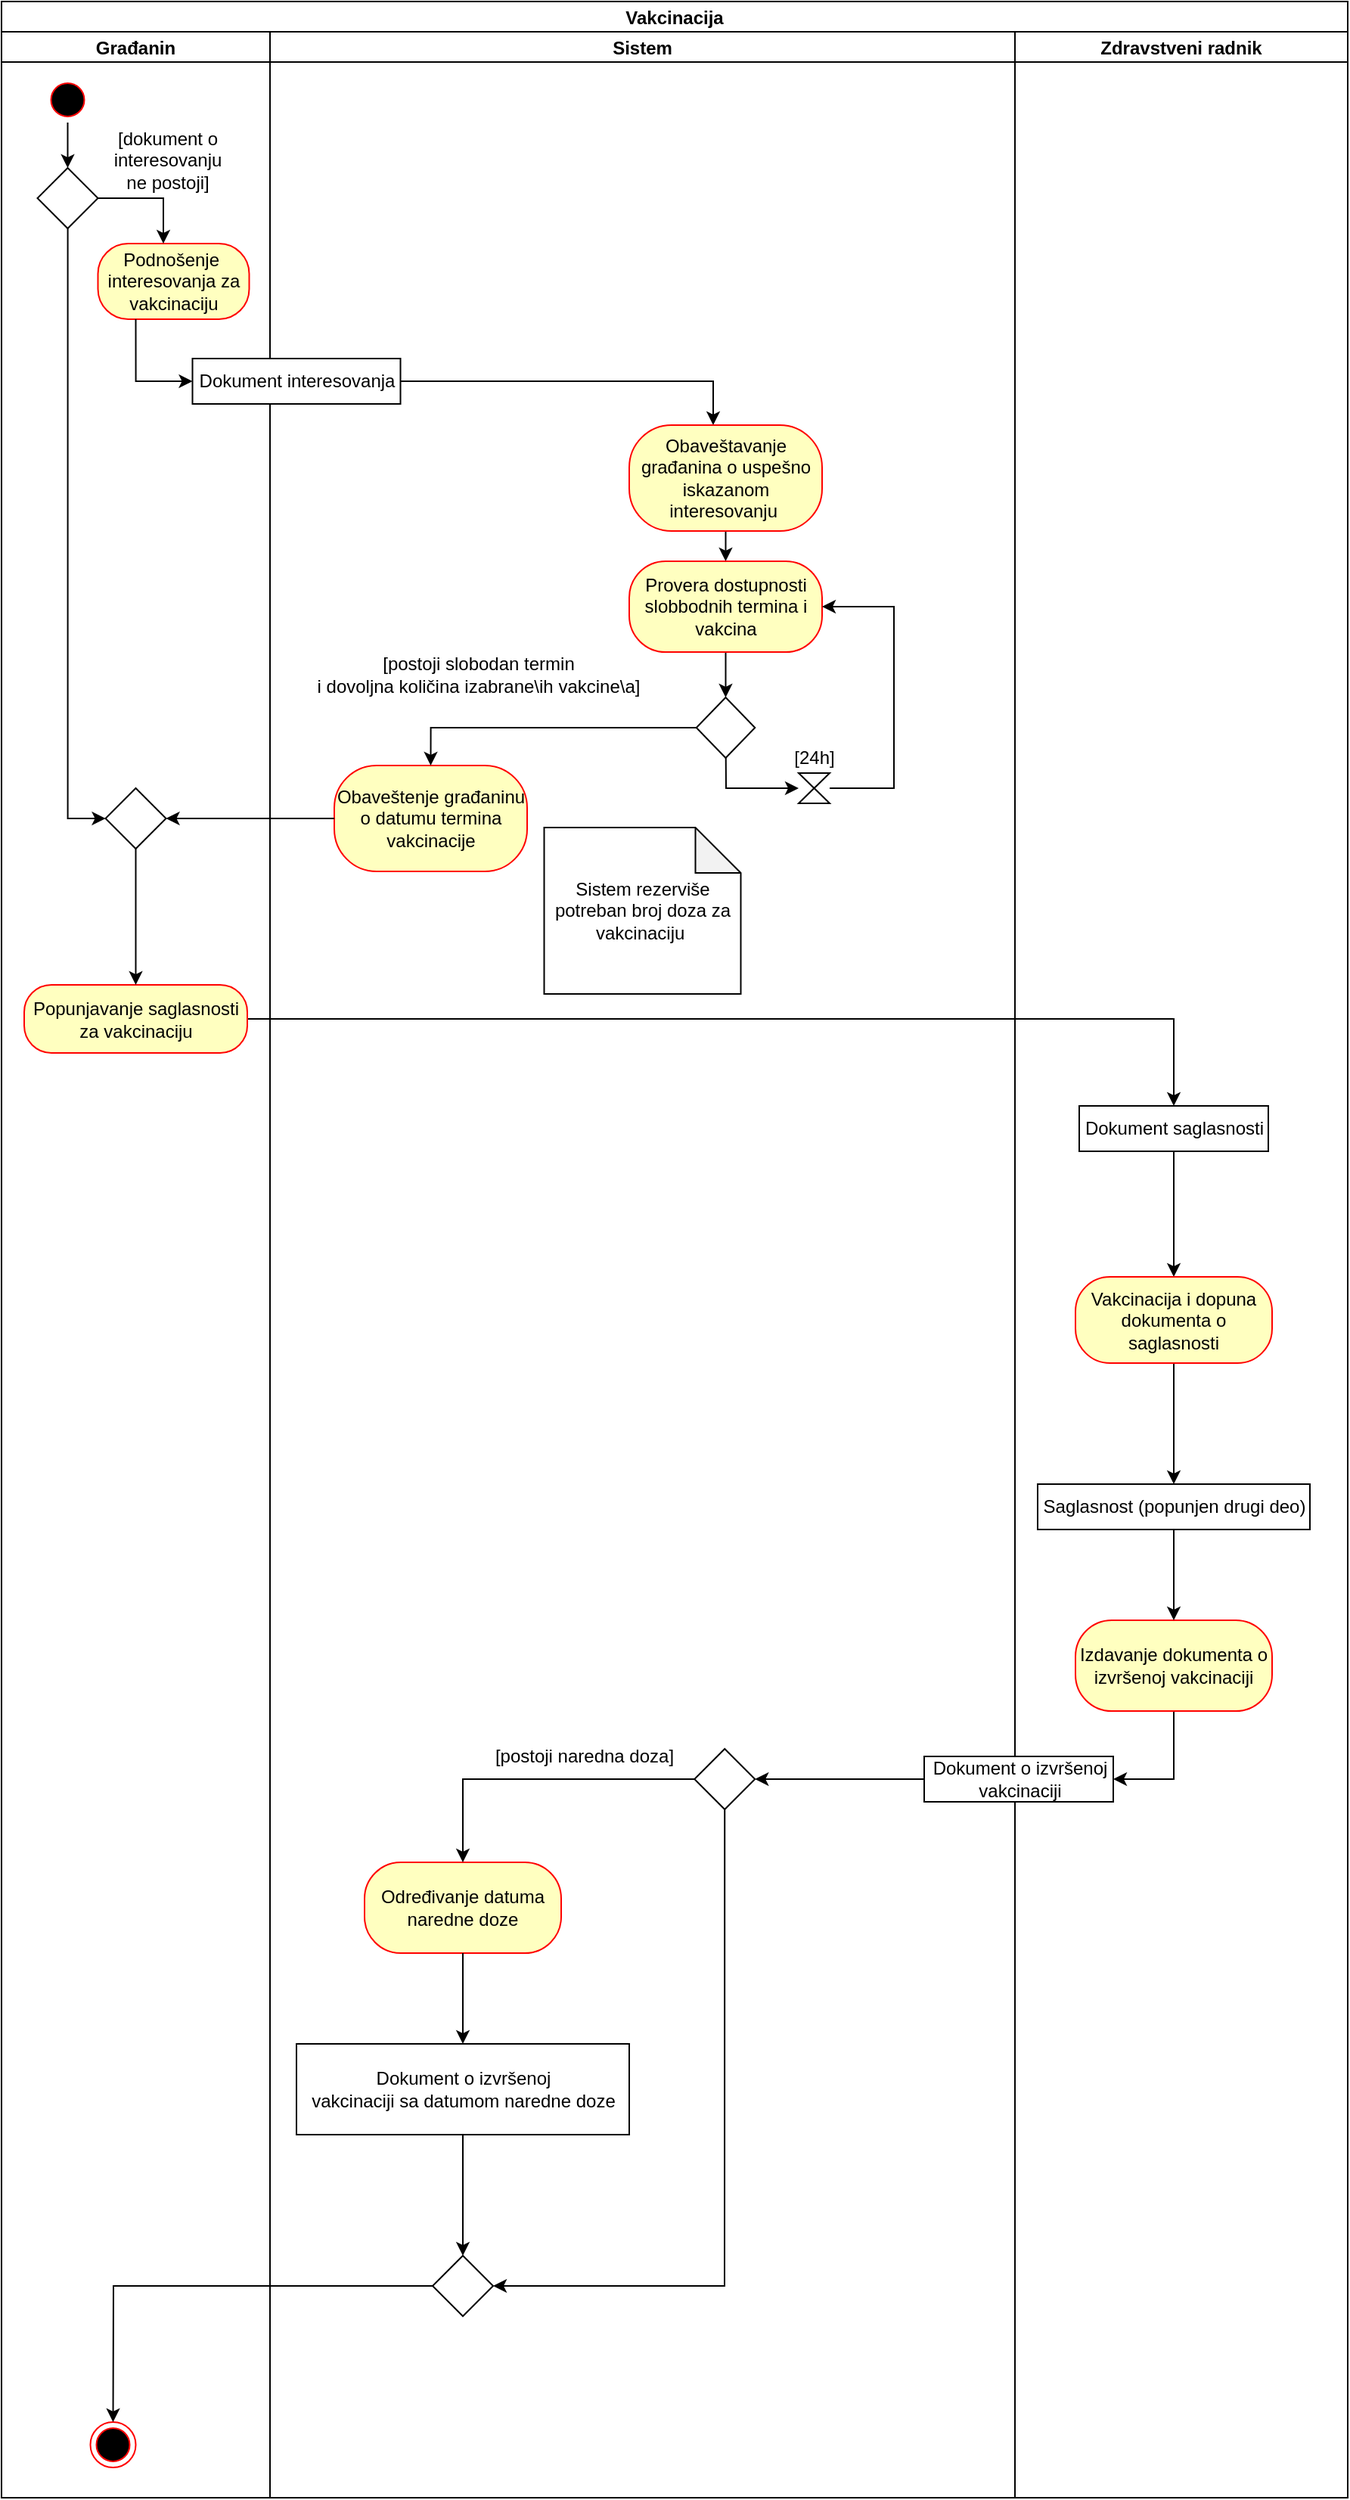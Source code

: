 <mxfile version="15.9.3" type="device" pages="5"><diagram id="33IVLyP4mgQPhfl2UcR4" name="Vakcinacija"><mxGraphModel dx="1422" dy="762" grid="1" gridSize="10" guides="1" tooltips="1" connect="1" arrows="1" fold="1" page="1" pageScale="1" pageWidth="827" pageHeight="1169" math="0" shadow="0"><root><mxCell id="0"/><mxCell id="1" parent="0"/><mxCell id="WZYUYgI-H-ZdLGTdpeeb-1" value="Vakcinacija" style="swimlane;childLayout=stackLayout;resizeParent=1;resizeParentMax=0;startSize=20;" parent="1" vertex="1"><mxGeometry x="50" y="104" width="890" height="1650" as="geometry"><mxRectangle x="120" y="40" width="60" height="20" as="alternateBounds"/></mxGeometry></mxCell><mxCell id="_SJv_Z0OjM-rVTBWYZRx-2" style="edgeStyle=orthogonalEdgeStyle;rounded=0;orthogonalLoop=1;jettySize=auto;html=1;" parent="WZYUYgI-H-ZdLGTdpeeb-1" source="7mibYmHkULEOjPIXgUXd-1" target="7mibYmHkULEOjPIXgUXd-3" edge="1"><mxGeometry relative="1" as="geometry"><Array as="points"><mxPoint x="775" y="673"/></Array></mxGeometry></mxCell><mxCell id="WZYUYgI-H-ZdLGTdpeeb-2" value="Građanin" style="swimlane;startSize=20;" parent="WZYUYgI-H-ZdLGTdpeeb-1" vertex="1"><mxGeometry y="20" width="177.5" height="1630" as="geometry"/></mxCell><mxCell id="qLd3lFLCdC5xn_12pDc9-17" style="edgeStyle=none;rounded=0;orthogonalLoop=1;jettySize=auto;html=1;exitX=0.5;exitY=1;exitDx=0;exitDy=0;entryX=0.5;entryY=0;entryDx=0;entryDy=0;" parent="WZYUYgI-H-ZdLGTdpeeb-2" source="WZYUYgI-H-ZdLGTdpeeb-5" target="KmwtGUYrI4ig9PqVU7gs-1" edge="1"><mxGeometry relative="1" as="geometry"/></mxCell><mxCell id="WZYUYgI-H-ZdLGTdpeeb-5" value="" style="ellipse;html=1;shape=startState;fillColor=#000000;strokeColor=#ff0000;" parent="WZYUYgI-H-ZdLGTdpeeb-2" vertex="1"><mxGeometry x="28.75" y="30" width="30" height="30" as="geometry"/></mxCell><mxCell id="7mibYmHkULEOjPIXgUXd-1" value="Popunjavanje saglasnosti za vakcinaciju" style="rounded=1;whiteSpace=wrap;html=1;arcSize=40;fontColor=#000000;fillColor=#ffffc0;strokeColor=#ff0000;" parent="WZYUYgI-H-ZdLGTdpeeb-2" vertex="1"><mxGeometry x="15" y="630" width="147.5" height="45" as="geometry"/></mxCell><mxCell id="fUcydhWNrN4eE6JRERd_-19" value="" style="ellipse;html=1;shape=endState;fillColor=#000000;strokeColor=#ff0000;" parent="WZYUYgI-H-ZdLGTdpeeb-2" vertex="1"><mxGeometry x="58.75" y="1580" width="30" height="30" as="geometry"/></mxCell><mxCell id="KmwtGUYrI4ig9PqVU7gs-1" value="" style="rhombus;whiteSpace=wrap;html=1;" parent="WZYUYgI-H-ZdLGTdpeeb-2" vertex="1"><mxGeometry x="23.75" y="90" width="40" height="40" as="geometry"/></mxCell><mxCell id="se1G548iApxNnTeFtrBl-1" style="edgeStyle=none;rounded=0;orthogonalLoop=1;jettySize=auto;html=1;entryX=0.5;entryY=0;entryDx=0;entryDy=0;" parent="WZYUYgI-H-ZdLGTdpeeb-2" source="KmwtGUYrI4ig9PqVU7gs-4" target="7mibYmHkULEOjPIXgUXd-1" edge="1"><mxGeometry relative="1" as="geometry"/></mxCell><mxCell id="KmwtGUYrI4ig9PqVU7gs-4" value="" style="rhombus;whiteSpace=wrap;html=1;" parent="WZYUYgI-H-ZdLGTdpeeb-2" vertex="1"><mxGeometry x="68.75" y="500" width="40" height="40" as="geometry"/></mxCell><mxCell id="WZYUYgI-H-ZdLGTdpeeb-7" value="Podnošenje&amp;nbsp; interesovanja za vakcinaciju" style="rounded=1;whiteSpace=wrap;html=1;arcSize=40;fontColor=#000000;fillColor=#ffffc0;strokeColor=#ff0000;" parent="WZYUYgI-H-ZdLGTdpeeb-2" vertex="1"><mxGeometry x="63.75" y="140" width="100" height="50" as="geometry"/></mxCell><mxCell id="KmwtGUYrI4ig9PqVU7gs-2" style="edgeStyle=orthogonalEdgeStyle;rounded=0;orthogonalLoop=1;jettySize=auto;html=1;" parent="WZYUYgI-H-ZdLGTdpeeb-2" source="KmwtGUYrI4ig9PqVU7gs-1" target="WZYUYgI-H-ZdLGTdpeeb-7" edge="1"><mxGeometry relative="1" as="geometry"><Array as="points"><mxPoint x="107" y="110"/></Array></mxGeometry></mxCell><mxCell id="KmwtGUYrI4ig9PqVU7gs-6" value="[dokument o interesovanju ne postoji]" style="text;html=1;strokeColor=none;fillColor=none;align=center;verticalAlign=middle;whiteSpace=wrap;rounded=0;" parent="WZYUYgI-H-ZdLGTdpeeb-2" vertex="1"><mxGeometry x="80" y="70" width="60" height="30" as="geometry"/></mxCell><mxCell id="KmwtGUYrI4ig9PqVU7gs-3" style="edgeStyle=orthogonalEdgeStyle;rounded=0;orthogonalLoop=1;jettySize=auto;html=1;entryX=0;entryY=0.5;entryDx=0;entryDy=0;" parent="WZYUYgI-H-ZdLGTdpeeb-2" source="KmwtGUYrI4ig9PqVU7gs-1" target="KmwtGUYrI4ig9PqVU7gs-4" edge="1"><mxGeometry relative="1" as="geometry"><mxPoint x="60" y="330" as="targetPoint"/><Array as="points"><mxPoint x="44" y="520"/></Array></mxGeometry></mxCell><mxCell id="7G61daLXS4kwIa1Gh36e-4" style="edgeStyle=orthogonalEdgeStyle;rounded=0;orthogonalLoop=1;jettySize=auto;html=1;entryX=0;entryY=0.5;entryDx=0;entryDy=0;exitX=0.25;exitY=1;exitDx=0;exitDy=0;" parent="WZYUYgI-H-ZdLGTdpeeb-1" source="WZYUYgI-H-ZdLGTdpeeb-7" target="ixv0ebupnfU1UQiIRsgf-13" edge="1"><mxGeometry relative="1" as="geometry"><mxPoint x="25" y="251" as="targetPoint"/><mxPoint x="-120" y="226" as="sourcePoint"/><Array as="points"><mxPoint x="89" y="251"/></Array></mxGeometry></mxCell><mxCell id="WZYUYgI-H-ZdLGTdpeeb-3" value="Sistem" style="swimlane;startSize=20;" parent="WZYUYgI-H-ZdLGTdpeeb-1" vertex="1"><mxGeometry x="177.5" y="20" width="492.5" height="1630" as="geometry"/></mxCell><mxCell id="ixv0ebupnfU1UQiIRsgf-2" value="" style="rhombus;whiteSpace=wrap;html=1;" parent="WZYUYgI-H-ZdLGTdpeeb-3" vertex="1"><mxGeometry x="281.87" y="440" width="38.75" height="40" as="geometry"/></mxCell><mxCell id="ixv0ebupnfU1UQiIRsgf-7" value="[postoji slobodan termin &lt;br&gt;i dovoljna količina izabrane\ih vakcine\a]" style="text;html=1;align=center;verticalAlign=middle;resizable=0;points=[];autosize=1;strokeColor=none;fillColor=none;" parent="WZYUYgI-H-ZdLGTdpeeb-3" vertex="1"><mxGeometry x="22.5" y="410" width="230" height="30" as="geometry"/></mxCell><mxCell id="ixv0ebupnfU1UQiIRsgf-10" style="edgeStyle=orthogonalEdgeStyle;rounded=0;orthogonalLoop=1;jettySize=auto;html=1;exitX=1;exitY=0.5;exitDx=0;exitDy=0;" parent="WZYUYgI-H-ZdLGTdpeeb-3" source="ixv0ebupnfU1UQiIRsgf-13" target="ixv0ebupnfU1UQiIRsgf-12" edge="1"><mxGeometry relative="1" as="geometry"><Array as="points"><mxPoint x="293" y="231"/></Array><mxPoint x="17.5" y="301" as="targetPoint"/></mxGeometry></mxCell><mxCell id="ixv0ebupnfU1UQiIRsgf-11" style="edgeStyle=orthogonalEdgeStyle;rounded=0;orthogonalLoop=1;jettySize=auto;html=1;entryX=0.5;entryY=0;entryDx=0;entryDy=0;" parent="WZYUYgI-H-ZdLGTdpeeb-3" source="ixv0ebupnfU1UQiIRsgf-12" target="se1G548iApxNnTeFtrBl-5" edge="1"><mxGeometry relative="1" as="geometry"><mxPoint x="301.3" y="390.05" as="targetPoint"/></mxGeometry></mxCell><mxCell id="ixv0ebupnfU1UQiIRsgf-12" value="Obaveštavanje građanina o uspešno iskazanom interesovanju&amp;nbsp;" style="rounded=1;whiteSpace=wrap;html=1;arcSize=40;fontColor=#000000;fillColor=#ffffc0;strokeColor=#ff0000;" parent="WZYUYgI-H-ZdLGTdpeeb-3" vertex="1"><mxGeometry x="237.5" y="260" width="127.5" height="70" as="geometry"/></mxCell><mxCell id="ixv0ebupnfU1UQiIRsgf-13" value="Dokument interesovanja" style="html=1;" parent="WZYUYgI-H-ZdLGTdpeeb-3" vertex="1"><mxGeometry x="-51.25" y="216" width="137.5" height="30" as="geometry"/></mxCell><mxCell id="ixv0ebupnfU1UQiIRsgf-29" value="Obaveštenje građaninu o datumu termina vakcinacije" style="rounded=1;whiteSpace=wrap;html=1;arcSize=40;fontColor=#000000;fillColor=#ffffc0;strokeColor=#ff0000;" parent="WZYUYgI-H-ZdLGTdpeeb-3" vertex="1"><mxGeometry x="42.5" y="485" width="127.5" height="70" as="geometry"/></mxCell><mxCell id="ixv0ebupnfU1UQiIRsgf-6" style="edgeStyle=orthogonalEdgeStyle;rounded=0;orthogonalLoop=1;jettySize=auto;html=1;exitX=0;exitY=0.5;exitDx=0;exitDy=0;entryX=0.5;entryY=0;entryDx=0;entryDy=0;" parent="WZYUYgI-H-ZdLGTdpeeb-3" source="ixv0ebupnfU1UQiIRsgf-2" target="ixv0ebupnfU1UQiIRsgf-29" edge="1"><mxGeometry relative="1" as="geometry"><mxPoint x="202.5" y="470" as="targetPoint"/><mxPoint x="112.5" y="410" as="sourcePoint"/><Array as="points"><mxPoint x="106" y="460"/></Array></mxGeometry></mxCell><mxCell id="se1G548iApxNnTeFtrBl-3" style="edgeStyle=none;rounded=0;orthogonalLoop=1;jettySize=auto;html=1;entryX=0.5;entryY=1;entryDx=0;entryDy=0;" parent="WZYUYgI-H-ZdLGTdpeeb-3" source="ixv0ebupnfU1UQiIRsgf-2" target="ixv0ebupnfU1UQiIRsgf-2" edge="1"><mxGeometry relative="1" as="geometry"><mxPoint x="402.5" y="410.0" as="targetPoint"/></mxGeometry></mxCell><mxCell id="se1G548iApxNnTeFtrBl-7" style="edgeStyle=none;rounded=0;orthogonalLoop=1;jettySize=auto;html=1;entryX=0.5;entryY=0;entryDx=0;entryDy=0;" parent="WZYUYgI-H-ZdLGTdpeeb-3" source="se1G548iApxNnTeFtrBl-5" target="ixv0ebupnfU1UQiIRsgf-2" edge="1"><mxGeometry relative="1" as="geometry"/></mxCell><mxCell id="se1G548iApxNnTeFtrBl-5" value="Provera dostupnosti slobbodnih termina i vakcina" style="rounded=1;whiteSpace=wrap;html=1;arcSize=40;fontColor=#000000;fillColor=#ffffc0;strokeColor=#ff0000;" parent="WZYUYgI-H-ZdLGTdpeeb-3" vertex="1"><mxGeometry x="237.5" y="350" width="127.5" height="60" as="geometry"/></mxCell><mxCell id="se1G548iApxNnTeFtrBl-6" style="edgeStyle=none;rounded=0;orthogonalLoop=1;jettySize=auto;html=1;entryX=0;entryY=0.5;entryDx=0;entryDy=0;" parent="WZYUYgI-H-ZdLGTdpeeb-3" source="ixv0ebupnfU1UQiIRsgf-2" target="se1G548iApxNnTeFtrBl-8" edge="1"><mxGeometry relative="1" as="geometry"><mxPoint x="301.5" y="530" as="targetPoint"/><Array as="points"><mxPoint x="301.5" y="500"/><mxPoint x="312.5" y="500"/><mxPoint x="332.5" y="500"/></Array></mxGeometry></mxCell><mxCell id="se1G548iApxNnTeFtrBl-12" style="edgeStyle=none;rounded=0;orthogonalLoop=1;jettySize=auto;html=1;entryX=1;entryY=0.5;entryDx=0;entryDy=0;" parent="WZYUYgI-H-ZdLGTdpeeb-3" source="se1G548iApxNnTeFtrBl-8" target="se1G548iApxNnTeFtrBl-5" edge="1"><mxGeometry relative="1" as="geometry"><Array as="points"><mxPoint x="412.5" y="500"/><mxPoint x="412.5" y="380"/></Array></mxGeometry></mxCell><mxCell id="se1G548iApxNnTeFtrBl-8" value="" style="shape=collate;whiteSpace=wrap;html=1;" parent="WZYUYgI-H-ZdLGTdpeeb-3" vertex="1"><mxGeometry x="349.5" y="490" width="20.5" height="20" as="geometry"/></mxCell><mxCell id="se1G548iApxNnTeFtrBl-11" value="[24h]" style="text;html=1;align=center;verticalAlign=middle;resizable=0;points=[];autosize=1;strokeColor=none;fillColor=none;" parent="WZYUYgI-H-ZdLGTdpeeb-3" vertex="1"><mxGeometry x="339.75" y="470" width="40" height="20" as="geometry"/></mxCell><mxCell id="qLd3lFLCdC5xn_12pDc9-8" style="edgeStyle=none;rounded=0;orthogonalLoop=1;jettySize=auto;html=1;entryX=1;entryY=0.5;entryDx=0;entryDy=0;" parent="WZYUYgI-H-ZdLGTdpeeb-3" source="se1G548iApxNnTeFtrBl-24" target="qLd3lFLCdC5xn_12pDc9-7" edge="1"><mxGeometry relative="1" as="geometry"><Array as="points"><mxPoint x="300.5" y="1490"/></Array></mxGeometry></mxCell><mxCell id="se1G548iApxNnTeFtrBl-24" value="" style="rhombus;whiteSpace=wrap;html=1;" parent="WZYUYgI-H-ZdLGTdpeeb-3" vertex="1"><mxGeometry x="280.62" y="1135" width="40" height="40" as="geometry"/></mxCell><mxCell id="qLd3lFLCdC5xn_12pDc9-3" value="Određivanje datuma naredne doze" style="rounded=1;whiteSpace=wrap;html=1;arcSize=40;fontColor=#000000;fillColor=#ffffc0;strokeColor=#ff0000;" parent="WZYUYgI-H-ZdLGTdpeeb-3" vertex="1"><mxGeometry x="62.5" y="1210" width="130" height="60" as="geometry"/></mxCell><mxCell id="qLd3lFLCdC5xn_12pDc9-1" style="edgeStyle=none;rounded=0;orthogonalLoop=1;jettySize=auto;html=1;entryX=0.5;entryY=0;entryDx=0;entryDy=0;" parent="WZYUYgI-H-ZdLGTdpeeb-3" source="se1G548iApxNnTeFtrBl-24" target="qLd3lFLCdC5xn_12pDc9-3" edge="1"><mxGeometry relative="1" as="geometry"><mxPoint x="132.5" y="1160" as="targetPoint"/><Array as="points"><mxPoint x="127.5" y="1155"/></Array></mxGeometry></mxCell><mxCell id="qLd3lFLCdC5xn_12pDc9-4" value="[postoji naredna doza]" style="text;html=1;align=center;verticalAlign=middle;resizable=0;points=[];autosize=1;strokeColor=none;fillColor=none;" parent="WZYUYgI-H-ZdLGTdpeeb-3" vertex="1"><mxGeometry x="142.5" y="1130" width="130" height="20" as="geometry"/></mxCell><mxCell id="qLd3lFLCdC5xn_12pDc9-7" value="" style="rhombus;whiteSpace=wrap;html=1;" parent="WZYUYgI-H-ZdLGTdpeeb-3" vertex="1"><mxGeometry x="107.5" y="1470" width="40" height="40" as="geometry"/></mxCell><mxCell id="qLd3lFLCdC5xn_12pDc9-11" style="edgeStyle=none;rounded=0;orthogonalLoop=1;jettySize=auto;html=1;entryX=0.5;entryY=0;entryDx=0;entryDy=0;" parent="WZYUYgI-H-ZdLGTdpeeb-3" source="qLd3lFLCdC5xn_12pDc9-10" target="qLd3lFLCdC5xn_12pDc9-7" edge="1"><mxGeometry relative="1" as="geometry"/></mxCell><mxCell id="qLd3lFLCdC5xn_12pDc9-10" value="Dokument o izvršenoj&lt;br&gt;vakcinaciji sa datumom naredne doze" style="html=1;" parent="WZYUYgI-H-ZdLGTdpeeb-3" vertex="1"><mxGeometry x="17.5" y="1330" width="220" height="60" as="geometry"/></mxCell><mxCell id="qLd3lFLCdC5xn_12pDc9-9" style="edgeStyle=none;rounded=0;orthogonalLoop=1;jettySize=auto;html=1;entryX=0.5;entryY=0;entryDx=0;entryDy=0;" parent="WZYUYgI-H-ZdLGTdpeeb-3" source="qLd3lFLCdC5xn_12pDc9-3" target="qLd3lFLCdC5xn_12pDc9-10" edge="1"><mxGeometry relative="1" as="geometry"><mxPoint x="127.5" y="1320" as="targetPoint"/></mxGeometry></mxCell><mxCell id="qLd3lFLCdC5xn_12pDc9-16" value="Sistem rezerviše potreban broj doza za vakcinaciju&amp;nbsp;" style="shape=note;whiteSpace=wrap;html=1;backgroundOutline=1;darkOpacity=0.05;" parent="WZYUYgI-H-ZdLGTdpeeb-3" vertex="1"><mxGeometry x="181.25" y="526" width="130" height="110" as="geometry"/></mxCell><mxCell id="fUcydhWNrN4eE6JRERd_-1" value="Zdravstveni radnik" style="swimlane;startSize=20;" parent="WZYUYgI-H-ZdLGTdpeeb-1" vertex="1"><mxGeometry x="670" y="20" width="220" height="1630" as="geometry"/></mxCell><mxCell id="se1G548iApxNnTeFtrBl-17" style="edgeStyle=none;rounded=0;orthogonalLoop=1;jettySize=auto;html=1;entryX=1;entryY=0.5;entryDx=0;entryDy=0;" parent="fUcydhWNrN4eE6JRERd_-1" source="fUcydhWNrN4eE6JRERd_-12" target="fUcydhWNrN4eE6JRERd_-14" edge="1"><mxGeometry relative="1" as="geometry"><Array as="points"><mxPoint x="105" y="1155"/></Array></mxGeometry></mxCell><mxCell id="fUcydhWNrN4eE6JRERd_-12" value="Izdavanje dokumenta o izvršenoj vakcinaciji" style="rounded=1;whiteSpace=wrap;html=1;arcSize=40;fontColor=#000000;fillColor=#ffffc0;strokeColor=#ff0000;" parent="fUcydhWNrN4eE6JRERd_-1" vertex="1"><mxGeometry x="40" y="1050" width="130" height="60" as="geometry"/></mxCell><mxCell id="fUcydhWNrN4eE6JRERd_-14" value="Dokument o izvršenoj&lt;br&gt;vakcinaciji" style="html=1;" parent="fUcydhWNrN4eE6JRERd_-1" vertex="1"><mxGeometry x="-60" y="1140" width="125" height="30" as="geometry"/></mxCell><mxCell id="se1G548iApxNnTeFtrBl-13" style="edgeStyle=none;rounded=0;orthogonalLoop=1;jettySize=auto;html=1;entryX=0.5;entryY=0;entryDx=0;entryDy=0;" parent="fUcydhWNrN4eE6JRERd_-1" source="7mibYmHkULEOjPIXgUXd-3" target="_SJv_Z0OjM-rVTBWYZRx-1" edge="1"><mxGeometry relative="1" as="geometry"/></mxCell><mxCell id="7mibYmHkULEOjPIXgUXd-3" value="Dokument saglasnosti" style="html=1;" parent="fUcydhWNrN4eE6JRERd_-1" vertex="1"><mxGeometry x="42.5" y="710" width="125" height="30" as="geometry"/></mxCell><mxCell id="se1G548iApxNnTeFtrBl-14" style="edgeStyle=none;rounded=0;orthogonalLoop=1;jettySize=auto;html=1;entryX=0.5;entryY=0;entryDx=0;entryDy=0;" parent="fUcydhWNrN4eE6JRERd_-1" source="_SJv_Z0OjM-rVTBWYZRx-1" target="se1G548iApxNnTeFtrBl-15" edge="1"><mxGeometry relative="1" as="geometry"><mxPoint x="107.5" y="940" as="targetPoint"/></mxGeometry></mxCell><mxCell id="_SJv_Z0OjM-rVTBWYZRx-1" value="Vakcinacija i dopuna dokumenta o saglasnosti" style="rounded=1;whiteSpace=wrap;html=1;arcSize=40;fontColor=#000000;fillColor=#ffffc0;strokeColor=#ff0000;" parent="fUcydhWNrN4eE6JRERd_-1" vertex="1"><mxGeometry x="40" y="823" width="130" height="57" as="geometry"/></mxCell><mxCell id="se1G548iApxNnTeFtrBl-16" style="edgeStyle=none;rounded=0;orthogonalLoop=1;jettySize=auto;html=1;entryX=0.5;entryY=0;entryDx=0;entryDy=0;" parent="fUcydhWNrN4eE6JRERd_-1" source="se1G548iApxNnTeFtrBl-15" target="fUcydhWNrN4eE6JRERd_-12" edge="1"><mxGeometry relative="1" as="geometry"/></mxCell><mxCell id="se1G548iApxNnTeFtrBl-15" value="Saglasnost (popunjen drugi deo)" style="html=1;" parent="fUcydhWNrN4eE6JRERd_-1" vertex="1"><mxGeometry x="15" y="960" width="180" height="30" as="geometry"/></mxCell><mxCell id="se1G548iApxNnTeFtrBl-21" style="edgeStyle=none;rounded=0;orthogonalLoop=1;jettySize=auto;html=1;entryX=0;entryY=0.5;entryDx=0;entryDy=0;" parent="fUcydhWNrN4eE6JRERd_-1" source="fUcydhWNrN4eE6JRERd_-12" target="fUcydhWNrN4eE6JRERd_-12" edge="1"><mxGeometry relative="1" as="geometry"/></mxCell><mxCell id="se1G548iApxNnTeFtrBl-2" style="edgeStyle=none;rounded=0;orthogonalLoop=1;jettySize=auto;html=1;entryX=1;entryY=0.5;entryDx=0;entryDy=0;" parent="WZYUYgI-H-ZdLGTdpeeb-1" source="ixv0ebupnfU1UQiIRsgf-29" target="KmwtGUYrI4ig9PqVU7gs-4" edge="1"><mxGeometry relative="1" as="geometry"><Array as="points"/></mxGeometry></mxCell><mxCell id="qLd3lFLCdC5xn_12pDc9-12" style="edgeStyle=none;rounded=0;orthogonalLoop=1;jettySize=auto;html=1;exitX=0;exitY=0.5;exitDx=0;exitDy=0;entryX=0.5;entryY=0;entryDx=0;entryDy=0;" parent="WZYUYgI-H-ZdLGTdpeeb-1" source="qLd3lFLCdC5xn_12pDc9-7" target="fUcydhWNrN4eE6JRERd_-19" edge="1"><mxGeometry relative="1" as="geometry"><mxPoint x="70" y="1510" as="targetPoint"/><Array as="points"><mxPoint x="74" y="1510"/></Array></mxGeometry></mxCell><mxCell id="qLd3lFLCdC5xn_12pDc9-13" style="edgeStyle=none;rounded=0;orthogonalLoop=1;jettySize=auto;html=1;entryX=1;entryY=0.5;entryDx=0;entryDy=0;" parent="WZYUYgI-H-ZdLGTdpeeb-1" source="fUcydhWNrN4eE6JRERd_-14" target="se1G548iApxNnTeFtrBl-24" edge="1"><mxGeometry relative="1" as="geometry"/></mxCell></root></mxGraphModel></diagram><diagram id="gpC5VnWnCPUDE5yAkTMp" name="Digitalni zeleni sertifikat"><mxGraphModel dx="1422" dy="762" grid="1" gridSize="10" guides="1" tooltips="1" connect="1" arrows="1" fold="1" page="1" pageScale="1" pageWidth="827" pageHeight="1169" math="0" shadow="0"><root><mxCell id="-JWfKnLyfJhPGbS5UL5w-0"/><mxCell id="-JWfKnLyfJhPGbS5UL5w-1" parent="-JWfKnLyfJhPGbS5UL5w-0"/><mxCell id="W_Z4TiwhYJC7ny6SyZRd-0" value="Izdavanje digitalnog zelenog sertifikata" style="swimlane;childLayout=stackLayout;resizeParent=1;resizeParentMax=0;startSize=20;" parent="-JWfKnLyfJhPGbS5UL5w-1" vertex="1"><mxGeometry x="40" y="40" width="545" height="630" as="geometry"><mxRectangle x="120" y="40" width="60" height="20" as="alternateBounds"/></mxGeometry></mxCell><mxCell id="W_Z4TiwhYJC7ny6SyZRd-1" value="Građanin" style="swimlane;startSize=20;" parent="W_Z4TiwhYJC7ny6SyZRd-0" vertex="1"><mxGeometry y="20" width="175" height="610" as="geometry"/></mxCell><mxCell id="k0By9hYO_Fxo4fQUYb9A-1" style="edgeStyle=orthogonalEdgeStyle;rounded=0;orthogonalLoop=1;jettySize=auto;html=1;entryX=0.5;entryY=0;entryDx=0;entryDy=0;" parent="W_Z4TiwhYJC7ny6SyZRd-1" source="W_Z4TiwhYJC7ny6SyZRd-2" target="W_Z4TiwhYJC7ny6SyZRd-4" edge="1"><mxGeometry relative="1" as="geometry"/></mxCell><mxCell id="W_Z4TiwhYJC7ny6SyZRd-2" value="" style="ellipse;html=1;shape=startState;fillColor=#000000;strokeColor=#ff0000;" parent="W_Z4TiwhYJC7ny6SyZRd-1" vertex="1"><mxGeometry x="62.5" y="30" width="30" height="30" as="geometry"/></mxCell><mxCell id="wr_68pAYqVxHsSKgQIhq-3" style="edgeStyle=orthogonalEdgeStyle;rounded=0;orthogonalLoop=1;jettySize=auto;html=1;" parent="W_Z4TiwhYJC7ny6SyZRd-1" source="W_Z4TiwhYJC7ny6SyZRd-4" target="wr_68pAYqVxHsSKgQIhq-2" edge="1"><mxGeometry relative="1" as="geometry"><Array as="points"><mxPoint x="78" y="190"/><mxPoint x="78" y="190"/></Array></mxGeometry></mxCell><mxCell id="W_Z4TiwhYJC7ny6SyZRd-4" value="Podnošenje zahteva za digitalnim zelenim sertifikatom" style="rounded=1;whiteSpace=wrap;html=1;arcSize=40;fontColor=#000000;fillColor=#ffffc0;strokeColor=#ff0000;" parent="W_Z4TiwhYJC7ny6SyZRd-1" vertex="1"><mxGeometry x="22.5" y="110" width="110" height="60" as="geometry"/></mxCell><mxCell id="wr_68pAYqVxHsSKgQIhq-2" value="Zahtev za izdavanje&lt;br&gt;digitalnog zelenog &lt;br&gt;sertifikata&amp;nbsp;" style="html=1;" parent="W_Z4TiwhYJC7ny6SyZRd-1" vertex="1"><mxGeometry x="20" y="210" width="130" height="50" as="geometry"/></mxCell><mxCell id="wr_68pAYqVxHsSKgQIhq-6" style="edgeStyle=orthogonalEdgeStyle;rounded=0;orthogonalLoop=1;jettySize=auto;html=1;entryX=0;entryY=0.5;entryDx=0;entryDy=0;" parent="W_Z4TiwhYJC7ny6SyZRd-0" source="wr_68pAYqVxHsSKgQIhq-1" target="W_Z4TiwhYJC7ny6SyZRd-10" edge="1"><mxGeometry relative="1" as="geometry"><mxPoint x="392.5" y="336.255" as="targetPoint"/><Array as="points"/></mxGeometry></mxCell><mxCell id="W_Z4TiwhYJC7ny6SyZRd-5" value="Službenik" style="swimlane;startSize=20;" parent="W_Z4TiwhYJC7ny6SyZRd-0" vertex="1"><mxGeometry x="175" y="20" width="200" height="610" as="geometry"/></mxCell><mxCell id="k0By9hYO_Fxo4fQUYb9A-0" style="edgeStyle=orthogonalEdgeStyle;rounded=0;orthogonalLoop=1;jettySize=auto;html=1;entryX=0.5;entryY=0;entryDx=0;entryDy=0;" parent="W_Z4TiwhYJC7ny6SyZRd-5" source="wr_68pAYqVxHsSKgQIhq-1" edge="1"><mxGeometry relative="1" as="geometry"><mxPoint x="91.25" y="440" as="targetPoint"/></mxGeometry></mxCell><mxCell id="wr_68pAYqVxHsSKgQIhq-1" value="" style="rhombus;whiteSpace=wrap;html=1;" parent="W_Z4TiwhYJC7ny6SyZRd-5" vertex="1"><mxGeometry x="75" y="300" width="32.5" height="32.5" as="geometry"/></mxCell><mxCell id="wr_68pAYqVxHsSKgQIhq-8" style="edgeStyle=orthogonalEdgeStyle;rounded=0;orthogonalLoop=1;jettySize=auto;html=1;entryX=0.5;entryY=0;entryDx=0;entryDy=0;" parent="W_Z4TiwhYJC7ny6SyZRd-5" target="wr_68pAYqVxHsSKgQIhq-1" edge="1"><mxGeometry relative="1" as="geometry"><mxPoint x="91.333" y="260" as="sourcePoint"/><Array as="points"><mxPoint x="91.5" y="280"/></Array></mxGeometry></mxCell><mxCell id="wr_68pAYqVxHsSKgQIhq-7" value="Odluka o prihvatanju zahteva" style="rounded=1;whiteSpace=wrap;html=1;arcSize=40;fontColor=#000000;fillColor=#ffffc0;strokeColor=#ff0000;" parent="W_Z4TiwhYJC7ny6SyZRd-5" vertex="1"><mxGeometry x="35" y="210" width="120" height="50" as="geometry"/></mxCell><mxCell id="wr_68pAYqVxHsSKgQIhq-9" value="[odbijeno]" style="text;html=1;strokeColor=none;fillColor=none;align=center;verticalAlign=middle;whiteSpace=wrap;rounded=0;" parent="W_Z4TiwhYJC7ny6SyZRd-5" vertex="1"><mxGeometry x="107.5" y="290" width="60" height="30" as="geometry"/></mxCell><mxCell id="wr_68pAYqVxHsSKgQIhq-17" value="Digitalni zeleni sertifikat" style="html=1;" parent="W_Z4TiwhYJC7ny6SyZRd-5" vertex="1"><mxGeometry x="26.25" y="440" width="130" height="50" as="geometry"/></mxCell><mxCell id="wr_68pAYqVxHsSKgQIhq-4" style="edgeStyle=orthogonalEdgeStyle;rounded=0;orthogonalLoop=1;jettySize=auto;html=1;" parent="W_Z4TiwhYJC7ny6SyZRd-0" source="wr_68pAYqVxHsSKgQIhq-2" target="wr_68pAYqVxHsSKgQIhq-7" edge="1"><mxGeometry relative="1" as="geometry"><Array as="points"><mxPoint x="208" y="255"/></Array></mxGeometry></mxCell><mxCell id="wr_68pAYqVxHsSKgQIhq-0" value="Sistem" style="swimlane;startSize=20;" parent="W_Z4TiwhYJC7ny6SyZRd-0" vertex="1"><mxGeometry x="375" y="20" width="170" height="610" as="geometry"/></mxCell><mxCell id="wr_68pAYqVxHsSKgQIhq-11" style="edgeStyle=orthogonalEdgeStyle;rounded=0;orthogonalLoop=1;jettySize=auto;html=1;" parent="wr_68pAYqVxHsSKgQIhq-0" source="W_Z4TiwhYJC7ny6SyZRd-10" target="wr_68pAYqVxHsSKgQIhq-10" edge="1"><mxGeometry relative="1" as="geometry"/></mxCell><mxCell id="W_Z4TiwhYJC7ny6SyZRd-10" value="Obaveštavanje građanina o razlogu odbijanja zahteva na mail" style="rounded=1;whiteSpace=wrap;html=1;arcSize=40;fontColor=#000000;fillColor=#ffffc0;strokeColor=#ff0000;" parent="wr_68pAYqVxHsSKgQIhq-0" vertex="1"><mxGeometry x="25" y="280.63" width="120" height="71.25" as="geometry"/></mxCell><mxCell id="wr_68pAYqVxHsSKgQIhq-10" value="" style="ellipse;html=1;shape=endState;fillColor=#000000;strokeColor=#ff0000;" parent="wr_68pAYqVxHsSKgQIhq-0" vertex="1"><mxGeometry x="70" y="410" width="30" height="30" as="geometry"/></mxCell><mxCell id="wr_68pAYqVxHsSKgQIhq-15" value="Slanje digitalnog zelenog sertifikata građaninu na mail" style="rounded=1;whiteSpace=wrap;html=1;arcSize=40;fontColor=#000000;fillColor=#ffffc0;strokeColor=#ff0000;" parent="wr_68pAYqVxHsSKgQIhq-0" vertex="1"><mxGeometry x="29" y="480" width="120" height="50" as="geometry"/></mxCell><mxCell id="wr_68pAYqVxHsSKgQIhq-16" value="" style="ellipse;html=1;shape=endState;fillColor=#000000;strokeColor=#ff0000;" parent="wr_68pAYqVxHsSKgQIhq-0" vertex="1"><mxGeometry x="74" y="558.75" width="30" height="30" as="geometry"/></mxCell><mxCell id="wr_68pAYqVxHsSKgQIhq-14" style="edgeStyle=orthogonalEdgeStyle;rounded=0;orthogonalLoop=1;jettySize=auto;html=1;" parent="wr_68pAYqVxHsSKgQIhq-0" source="wr_68pAYqVxHsSKgQIhq-15" target="wr_68pAYqVxHsSKgQIhq-16" edge="1"><mxGeometry relative="1" as="geometry"/></mxCell><mxCell id="wr_68pAYqVxHsSKgQIhq-20" style="edgeStyle=orthogonalEdgeStyle;rounded=0;orthogonalLoop=1;jettySize=auto;html=1;" parent="W_Z4TiwhYJC7ny6SyZRd-0" source="wr_68pAYqVxHsSKgQIhq-17" target="wr_68pAYqVxHsSKgQIhq-15" edge="1"><mxGeometry relative="1" as="geometry"><Array as="points"><mxPoint x="266" y="525"/></Array></mxGeometry></mxCell></root></mxGraphModel></diagram><diagram id="LAsOeb8edOyIlZUU4j2L" name="Izveštaj"><mxGraphModel dx="1422" dy="762" grid="1" gridSize="10" guides="1" tooltips="1" connect="1" arrows="1" fold="1" page="1" pageScale="1" pageWidth="827" pageHeight="1169" math="0" shadow="0"><root><mxCell id="YpOGVrDwih4IhOKo8AHJ-0"/><mxCell id="YpOGVrDwih4IhOKo8AHJ-1" parent="YpOGVrDwih4IhOKo8AHJ-0"/><mxCell id="YpOGVrDwih4IhOKo8AHJ-2" value="Izveštaj" style="swimlane;childLayout=stackLayout;resizeParent=1;resizeParentMax=0;startSize=20;" parent="YpOGVrDwih4IhOKo8AHJ-1" vertex="1"><mxGeometry x="60" y="50" width="340" height="600" as="geometry"/></mxCell><mxCell id="YpOGVrDwih4IhOKo8AHJ-3" value="Službenik" style="swimlane;startSize=20;" parent="YpOGVrDwih4IhOKo8AHJ-2" vertex="1"><mxGeometry y="20" width="170" height="580" as="geometry"/></mxCell><mxCell id="vTNQq937BjlFTyhbNMxO-3" style="edgeStyle=orthogonalEdgeStyle;rounded=0;orthogonalLoop=1;jettySize=auto;html=1;" parent="YpOGVrDwih4IhOKo8AHJ-3" source="vTNQq937BjlFTyhbNMxO-0" target="vTNQq937BjlFTyhbNMxO-1" edge="1"><mxGeometry relative="1" as="geometry"><Array as="points"><mxPoint x="80" y="80"/><mxPoint x="80" y="80"/></Array></mxGeometry></mxCell><mxCell id="vTNQq937BjlFTyhbNMxO-0" value="" style="ellipse;html=1;shape=startState;fillColor=#000000;strokeColor=#ff0000;" parent="YpOGVrDwih4IhOKo8AHJ-3" vertex="1"><mxGeometry x="65" y="40" width="30" height="30" as="geometry"/></mxCell><mxCell id="vTNQq937BjlFTyhbNMxO-1" value="&lt;div&gt;&lt;span&gt;Određivanje početnog i krajnjeg datuma izveštaja o imnuizaciji&lt;/span&gt;&lt;/div&gt;" style="rounded=1;whiteSpace=wrap;html=1;arcSize=40;fontColor=#000000;fillColor=#ffffc0;strokeColor=#ff0000;align=center;" parent="YpOGVrDwih4IhOKo8AHJ-3" vertex="1"><mxGeometry x="15" y="100" width="130" height="70" as="geometry"/></mxCell><mxCell id="vTNQq937BjlFTyhbNMxO-9" value="" style="ellipse;html=1;shape=endState;fillColor=#000000;strokeColor=#ff0000;" parent="YpOGVrDwih4IhOKo8AHJ-3" vertex="1"><mxGeometry x="70" y="485" width="30" height="30" as="geometry"/></mxCell><mxCell id="YpOGVrDwih4IhOKo8AHJ-4" value="Sistem" style="swimlane;startSize=20;" parent="YpOGVrDwih4IhOKo8AHJ-2" vertex="1"><mxGeometry x="170" y="20" width="170" height="580" as="geometry"/></mxCell><mxCell id="vTNQq937BjlFTyhbNMxO-2" value="Izveštaj o&lt;br&gt;&amp;nbsp;imunizaciji" style="html=1;" parent="YpOGVrDwih4IhOKo8AHJ-4" vertex="1"><mxGeometry x="-50" y="305" width="95" height="40" as="geometry"/></mxCell><mxCell id="63jViyc1-5DvI2wG5g-F-0" value="Formiranje izveštaja" style="rounded=1;whiteSpace=wrap;html=1;arcSize=40;fontColor=#000000;fillColor=#ffffc0;strokeColor=#ff0000;" parent="YpOGVrDwih4IhOKo8AHJ-4" vertex="1"><mxGeometry x="20" y="220" width="130" height="30" as="geometry"/></mxCell><mxCell id="63jViyc1-5DvI2wG5g-F-4" style="edgeStyle=orthogonalEdgeStyle;rounded=0;orthogonalLoop=1;jettySize=auto;html=1;entryX=1;entryY=0.5;entryDx=0;entryDy=0;" parent="YpOGVrDwih4IhOKo8AHJ-4" source="63jViyc1-5DvI2wG5g-F-0" target="vTNQq937BjlFTyhbNMxO-2" edge="1"><mxGeometry relative="1" as="geometry"><mxPoint x="95" y="330" as="targetPoint"/></mxGeometry></mxCell><mxCell id="vTNQq937BjlFTyhbNMxO-5" style="edgeStyle=orthogonalEdgeStyle;rounded=0;orthogonalLoop=1;jettySize=auto;html=1;entryX=0.5;entryY=0;entryDx=0;entryDy=0;" parent="YpOGVrDwih4IhOKo8AHJ-2" source="vTNQq937BjlFTyhbNMxO-1" target="63jViyc1-5DvI2wG5g-F-0" edge="1"><mxGeometry relative="1" as="geometry"><Array as="points"><mxPoint x="255" y="150"/></Array><mxPoint x="265" y="190" as="targetPoint"/></mxGeometry></mxCell><mxCell id="63jViyc1-5DvI2wG5g-F-5" style="edgeStyle=orthogonalEdgeStyle;rounded=0;orthogonalLoop=1;jettySize=auto;html=1;entryX=0.5;entryY=0;entryDx=0;entryDy=0;" parent="YpOGVrDwih4IhOKo8AHJ-1" target="vTNQq937BjlFTyhbNMxO-9" edge="1"><mxGeometry relative="1" as="geometry"><Array as="points"><mxPoint x="180" y="400"/><mxPoint x="145" y="400"/></Array><mxPoint x="180" y="405" as="sourcePoint"/><mxPoint x="150" y="530" as="targetPoint"/></mxGeometry></mxCell></root></mxGraphModel></diagram><diagram id="t1LGTRJ0KTNhVu13UHmd" name="Registracija"><mxGraphModel dx="1422" dy="762" grid="1" gridSize="10" guides="1" tooltips="1" connect="1" arrows="1" fold="1" page="1" pageScale="1" pageWidth="850" pageHeight="1100" math="0" shadow="0"><root><mxCell id="CvbCtEokYlpZSqO2jU1--0"/><mxCell id="CvbCtEokYlpZSqO2jU1--1" parent="CvbCtEokYlpZSqO2jU1--0"/><mxCell id="lByR5cxVMBrb_mfzJXWh-0" value="Registracija" style="swimlane;childLayout=stackLayout;resizeParent=1;resizeParentMax=0;startSize=20;" parent="CvbCtEokYlpZSqO2jU1--1" vertex="1"><mxGeometry x="180" y="90" width="470" height="580" as="geometry"/></mxCell><mxCell id="lByR5cxVMBrb_mfzJXWh-1" value="Gradjanin" style="swimlane;startSize=20;" parent="lByR5cxVMBrb_mfzJXWh-0" vertex="1"><mxGeometry y="20" width="170" height="560" as="geometry"/></mxCell><mxCell id="lByR5cxVMBrb_mfzJXWh-2" style="edgeStyle=orthogonalEdgeStyle;rounded=0;orthogonalLoop=1;jettySize=auto;html=1;" parent="lByR5cxVMBrb_mfzJXWh-1" source="lByR5cxVMBrb_mfzJXWh-3" target="lByR5cxVMBrb_mfzJXWh-4" edge="1"><mxGeometry relative="1" as="geometry"/></mxCell><mxCell id="lByR5cxVMBrb_mfzJXWh-3" value="" style="ellipse;html=1;shape=startState;fillColor=#000000;strokeColor=#ff0000;" parent="lByR5cxVMBrb_mfzJXWh-1" vertex="1"><mxGeometry x="60" y="40" width="30" height="30" as="geometry"/></mxCell><mxCell id="lByR5cxVMBrb_mfzJXWh-4" value="Popunjava formu za registraciju" style="rounded=1;whiteSpace=wrap;html=1;arcSize=40;fontColor=#000000;fillColor=#ffffc0;strokeColor=#ff0000;" parent="lByR5cxVMBrb_mfzJXWh-1" vertex="1"><mxGeometry x="20" y="100" width="110" height="60" as="geometry"/></mxCell><mxCell id="lByR5cxVMBrb_mfzJXWh-5" style="edgeStyle=orthogonalEdgeStyle;rounded=0;orthogonalLoop=1;jettySize=auto;html=1;entryX=0.5;entryY=0;entryDx=0;entryDy=0;" parent="lByR5cxVMBrb_mfzJXWh-1" target="lByR5cxVMBrb_mfzJXWh-7" edge="1"><mxGeometry relative="1" as="geometry"><mxPoint x="85" y="470" as="sourcePoint"/></mxGeometry></mxCell><mxCell id="lByR5cxVMBrb_mfzJXWh-7" value="" style="ellipse;html=1;shape=endState;fillColor=#000000;strokeColor=#ff0000;" parent="lByR5cxVMBrb_mfzJXWh-1" vertex="1"><mxGeometry x="70" y="520" width="30" height="30" as="geometry"/></mxCell><mxCell id="lByR5cxVMBrb_mfzJXWh-18" value="Prijem obaveštenja o registraciji" style="rounded=1;whiteSpace=wrap;html=1;arcSize=40;fontColor=#000000;fillColor=#ffffc0;strokeColor=#ff0000;" parent="lByR5cxVMBrb_mfzJXWh-1" vertex="1"><mxGeometry x="25" y="430" width="120" height="40" as="geometry"/></mxCell><mxCell id="lByR5cxVMBrb_mfzJXWh-12" style="edgeStyle=orthogonalEdgeStyle;rounded=0;orthogonalLoop=1;jettySize=auto;html=1;" parent="lByR5cxVMBrb_mfzJXWh-0" source="lByR5cxVMBrb_mfzJXWh-4" edge="1"><mxGeometry relative="1" as="geometry"><Array as="points"><mxPoint x="310" y="150"/><mxPoint x="310" y="210"/></Array><mxPoint x="310" y="210" as="targetPoint"/></mxGeometry></mxCell><mxCell id="lByR5cxVMBrb_mfzJXWh-16" style="edgeStyle=orthogonalEdgeStyle;rounded=0;orthogonalLoop=1;jettySize=auto;html=1;exitX=1;exitY=0.5;exitDx=0;exitDy=0;" parent="lByR5cxVMBrb_mfzJXWh-0" source="lByR5cxVMBrb_mfzJXWh-14" edge="1"><mxGeometry relative="1" as="geometry"><mxPoint x="340" y="340" as="sourcePoint"/><mxPoint x="390" y="300" as="targetPoint"/><Array as="points"><mxPoint x="390" y="240"/></Array></mxGeometry></mxCell><mxCell id="lByR5cxVMBrb_mfzJXWh-8" value="Sistem" style="swimlane;startSize=20;" parent="lByR5cxVMBrb_mfzJXWh-0" vertex="1"><mxGeometry x="170" y="20" width="300" height="560" as="geometry"/></mxCell><mxCell id="lByR5cxVMBrb_mfzJXWh-9" style="edgeStyle=orthogonalEdgeStyle;rounded=0;orthogonalLoop=1;jettySize=auto;html=1;entryX=0.385;entryY=-0.03;entryDx=0;entryDy=0;entryPerimeter=0;" parent="lByR5cxVMBrb_mfzJXWh-8" target="lByR5cxVMBrb_mfzJXWh-15" edge="1"><mxGeometry relative="1" as="geometry"><mxPoint x="110" y="220" as="sourcePoint"/><mxPoint x="51" y="280" as="targetPoint"/><Array as="points"><mxPoint x="60" y="220"/></Array></mxGeometry></mxCell><mxCell id="lByR5cxVMBrb_mfzJXWh-14" value="" style="rhombus;whiteSpace=wrap;html=1;" parent="lByR5cxVMBrb_mfzJXWh-8" vertex="1"><mxGeometry x="110" y="190" width="60" height="60" as="geometry"/></mxCell><mxCell id="lByR5cxVMBrb_mfzJXWh-15" value="Obaveštenje o uspešnoj registraciji" style="rounded=1;whiteSpace=wrap;html=1;arcSize=40;fontColor=#000000;fillColor=#ffffc0;strokeColor=#ff0000;" parent="lByR5cxVMBrb_mfzJXWh-8" vertex="1"><mxGeometry x="10" y="280" width="130" height="50" as="geometry"/></mxCell><mxCell id="lByR5cxVMBrb_mfzJXWh-17" value="[validni podaci]" style="text;html=1;align=center;verticalAlign=middle;resizable=0;points=[];autosize=1;strokeColor=none;fillColor=none;" parent="lByR5cxVMBrb_mfzJXWh-8" vertex="1"><mxGeometry x="20" y="200" width="90" height="20" as="geometry"/></mxCell><mxCell id="AZBW9-EkHxnUKm8JIkSa-0" value="Obaveštenje o neuspešnoj registraciji" style="rounded=1;whiteSpace=wrap;html=1;arcSize=40;fontColor=#000000;fillColor=#ffffc0;strokeColor=#ff0000;" parent="lByR5cxVMBrb_mfzJXWh-8" vertex="1"><mxGeometry x="160" y="280" width="130" height="50" as="geometry"/></mxCell><mxCell id="AZBW9-EkHxnUKm8JIkSa-1" value="" style="rhombus;whiteSpace=wrap;html=1;" parent="lByR5cxVMBrb_mfzJXWh-8" vertex="1"><mxGeometry x="110" y="350" width="60" height="60" as="geometry"/></mxCell><mxCell id="AZBW9-EkHxnUKm8JIkSa-2" style="edgeStyle=orthogonalEdgeStyle;rounded=0;orthogonalLoop=1;jettySize=auto;html=1;entryX=1;entryY=0.5;entryDx=0;entryDy=0;" parent="lByR5cxVMBrb_mfzJXWh-8" target="AZBW9-EkHxnUKm8JIkSa-1" edge="1"><mxGeometry relative="1" as="geometry"><mxPoint x="220" y="330" as="sourcePoint"/><mxPoint x="240" y="410" as="targetPoint"/><Array as="points"><mxPoint x="220" y="330"/><mxPoint x="220" y="410"/></Array></mxGeometry></mxCell><mxCell id="lByR5cxVMBrb_mfzJXWh-19" style="edgeStyle=orthogonalEdgeStyle;rounded=0;orthogonalLoop=1;jettySize=auto;html=1;entryX=0;entryY=0.5;entryDx=0;entryDy=0;" parent="lByR5cxVMBrb_mfzJXWh-8" target="AZBW9-EkHxnUKm8JIkSa-1" edge="1"><mxGeometry relative="1" as="geometry"><mxPoint x="60" y="330" as="sourcePoint"/><mxPoint x="130" y="408" as="targetPoint"/><Array as="points"><mxPoint x="60" y="330"/><mxPoint x="60" y="410"/></Array></mxGeometry></mxCell><mxCell id="AZBW9-EkHxnUKm8JIkSa-3" style="edgeStyle=orthogonalEdgeStyle;rounded=0;orthogonalLoop=1;jettySize=auto;html=1;exitX=0.5;exitY=1;exitDx=0;exitDy=0;" parent="lByR5cxVMBrb_mfzJXWh-0" source="AZBW9-EkHxnUKm8JIkSa-1" target="lByR5cxVMBrb_mfzJXWh-18" edge="1"><mxGeometry relative="1" as="geometry"><mxPoint x="320" y="460" as="sourcePoint"/><mxPoint x="150" y="470" as="targetPoint"/><Array as="points"><mxPoint x="310" y="470"/></Array></mxGeometry></mxCell></root></mxGraphModel></diagram><diagram id="_c9ljFIEjaNaZ-qBheZx" name="Pretraga dokumenata"><mxGraphModel dx="1422" dy="762" grid="1" gridSize="10" guides="1" tooltips="1" connect="1" arrows="1" fold="1" page="1" pageScale="1" pageWidth="850" pageHeight="1100" math="0" shadow="0"><root><mxCell id="1y6PLNIiBsMn0lvl5-Fr-0"/><mxCell id="1y6PLNIiBsMn0lvl5-Fr-1" parent="1y6PLNIiBsMn0lvl5-Fr-0"/><mxCell id="1y6PLNIiBsMn0lvl5-Fr-2" value="Pretraga" style="swimlane;childLayout=stackLayout;resizeParent=1;resizeParentMax=0;startSize=20;" parent="1y6PLNIiBsMn0lvl5-Fr-1" vertex="1"><mxGeometry x="60" y="50" width="340" height="600" as="geometry"/></mxCell><mxCell id="1y6PLNIiBsMn0lvl5-Fr-3" value="Službenik" style="swimlane;startSize=20;" parent="1y6PLNIiBsMn0lvl5-Fr-2" vertex="1"><mxGeometry y="20" width="170" height="580" as="geometry"/></mxCell><mxCell id="1y6PLNIiBsMn0lvl5-Fr-4" style="edgeStyle=orthogonalEdgeStyle;rounded=0;orthogonalLoop=1;jettySize=auto;html=1;" parent="1y6PLNIiBsMn0lvl5-Fr-3" source="1y6PLNIiBsMn0lvl5-Fr-5" target="1y6PLNIiBsMn0lvl5-Fr-6" edge="1"><mxGeometry relative="1" as="geometry"><Array as="points"><mxPoint x="80" y="80"/><mxPoint x="80" y="80"/></Array></mxGeometry></mxCell><mxCell id="1y6PLNIiBsMn0lvl5-Fr-5" value="" style="ellipse;html=1;shape=startState;fillColor=#000000;strokeColor=#ff0000;" parent="1y6PLNIiBsMn0lvl5-Fr-3" vertex="1"><mxGeometry x="65" y="40" width="30" height="30" as="geometry"/></mxCell><mxCell id="1y6PLNIiBsMn0lvl5-Fr-6" value="&lt;div&gt;&lt;span&gt;Popunjava formu za pretragu&lt;/span&gt;&lt;/div&gt;" style="rounded=1;whiteSpace=wrap;html=1;arcSize=40;fontColor=#000000;fillColor=#ffffc0;strokeColor=#ff0000;align=center;" parent="1y6PLNIiBsMn0lvl5-Fr-3" vertex="1"><mxGeometry x="15" y="100" width="130" height="70" as="geometry"/></mxCell><mxCell id="1y6PLNIiBsMn0lvl5-Fr-7" value="" style="ellipse;html=1;shape=endState;fillColor=#000000;strokeColor=#ff0000;" parent="1y6PLNIiBsMn0lvl5-Fr-3" vertex="1"><mxGeometry x="70" y="485" width="30" height="30" as="geometry"/></mxCell><mxCell id="1y6PLNIiBsMn0lvl5-Fr-8" value="Sistem" style="swimlane;startSize=20;" parent="1y6PLNIiBsMn0lvl5-Fr-2" vertex="1"><mxGeometry x="170" y="20" width="170" height="580" as="geometry"/></mxCell><mxCell id="1y6PLNIiBsMn0lvl5-Fr-9" value="Rezultat pretrage" style="html=1;" parent="1y6PLNIiBsMn0lvl5-Fr-8" vertex="1"><mxGeometry x="-50" y="305" width="120" height="40" as="geometry"/></mxCell><mxCell id="1y6PLNIiBsMn0lvl5-Fr-10" value="Pretraga rezultata" style="rounded=1;whiteSpace=wrap;html=1;arcSize=40;fontColor=#000000;fillColor=#ffffc0;strokeColor=#ff0000;" parent="1y6PLNIiBsMn0lvl5-Fr-8" vertex="1"><mxGeometry x="20" y="220" width="130" height="30" as="geometry"/></mxCell><mxCell id="1y6PLNIiBsMn0lvl5-Fr-11" style="edgeStyle=orthogonalEdgeStyle;rounded=0;orthogonalLoop=1;jettySize=auto;html=1;entryX=1;entryY=0.5;entryDx=0;entryDy=0;" parent="1y6PLNIiBsMn0lvl5-Fr-8" source="1y6PLNIiBsMn0lvl5-Fr-10" target="1y6PLNIiBsMn0lvl5-Fr-9" edge="1"><mxGeometry relative="1" as="geometry"><mxPoint x="95" y="330" as="targetPoint"/><Array as="points"><mxPoint x="90" y="325"/></Array></mxGeometry></mxCell><mxCell id="1y6PLNIiBsMn0lvl5-Fr-12" style="edgeStyle=orthogonalEdgeStyle;rounded=0;orthogonalLoop=1;jettySize=auto;html=1;entryX=0.5;entryY=0;entryDx=0;entryDy=0;" parent="1y6PLNIiBsMn0lvl5-Fr-2" source="1y6PLNIiBsMn0lvl5-Fr-6" target="1y6PLNIiBsMn0lvl5-Fr-10" edge="1"><mxGeometry relative="1" as="geometry"><Array as="points"><mxPoint x="255" y="150"/></Array><mxPoint x="265" y="190" as="targetPoint"/></mxGeometry></mxCell><mxCell id="1y6PLNIiBsMn0lvl5-Fr-13" style="edgeStyle=orthogonalEdgeStyle;rounded=0;orthogonalLoop=1;jettySize=auto;html=1;entryX=0.5;entryY=0;entryDx=0;entryDy=0;" parent="1y6PLNIiBsMn0lvl5-Fr-1" target="1y6PLNIiBsMn0lvl5-Fr-7" edge="1"><mxGeometry relative="1" as="geometry"><Array as="points"><mxPoint x="180" y="400"/><mxPoint x="145" y="400"/></Array><mxPoint x="180" y="405" as="sourcePoint"/><mxPoint x="150" y="530" as="targetPoint"/></mxGeometry></mxCell></root></mxGraphModel></diagram></mxfile>